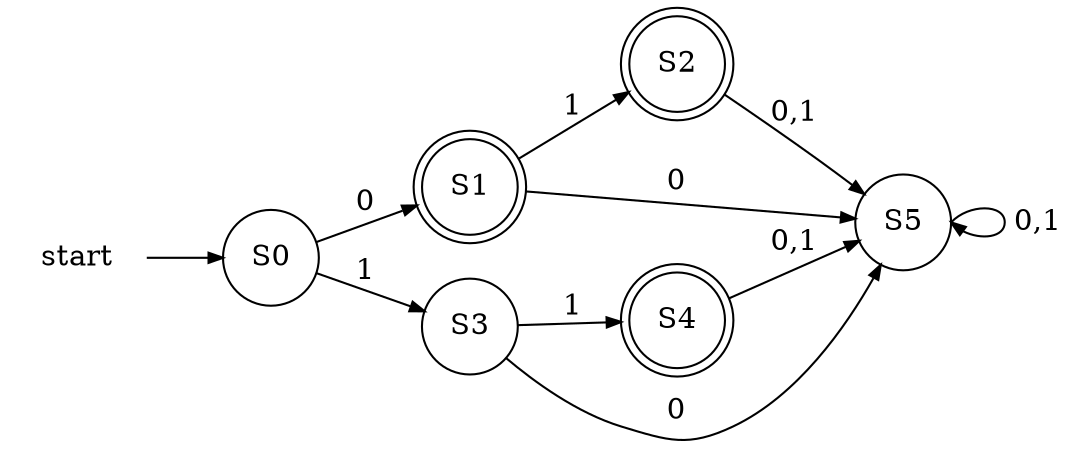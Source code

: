 digraph finite_state_machine {
// 	fontname="Helvetica,Arial,sans-serif"
// 	node [fontname="Helvetica,Arial,sans-serif"]
// 	edge [fontname="Helvetica,Arial,sans-serif"]
    //layout="neato"
    beautify=true
	rankdir=LR;

	node [shape = doublecircle]; S1;S2;S4;
	node [shape = circle];
	start [color="white"]
	start-> S0 [arrowsize=0.7, len=1];
	S0 -> S1 [label = "0", arrowsize=0.7, len=1.5];
	S0 -> S3 [label = "1", arrowsize=0.7, len=1.5];
	S1 -> S2 [label = "1", arrowsize=0.7, len=1.5];
	S1 -> S5 [label = "0", arrowsize=0.7, len=1.5];
	S5:e -> S5:e [label = " 0,1", arrowsize=0.7, len=1.5];
	S2 -> S5 [label = "0,1", arrowsize=0.7, len=1.5];
	S3 -> S5 [label = "0", arrowsize=0.7, len=1.5];
	S3 -> S4 [label = "1", arrowsize=0.7, len=1.5];
	S4 -> S5 [label = "0,1", arrowsize=0.7, len=1.5];
}